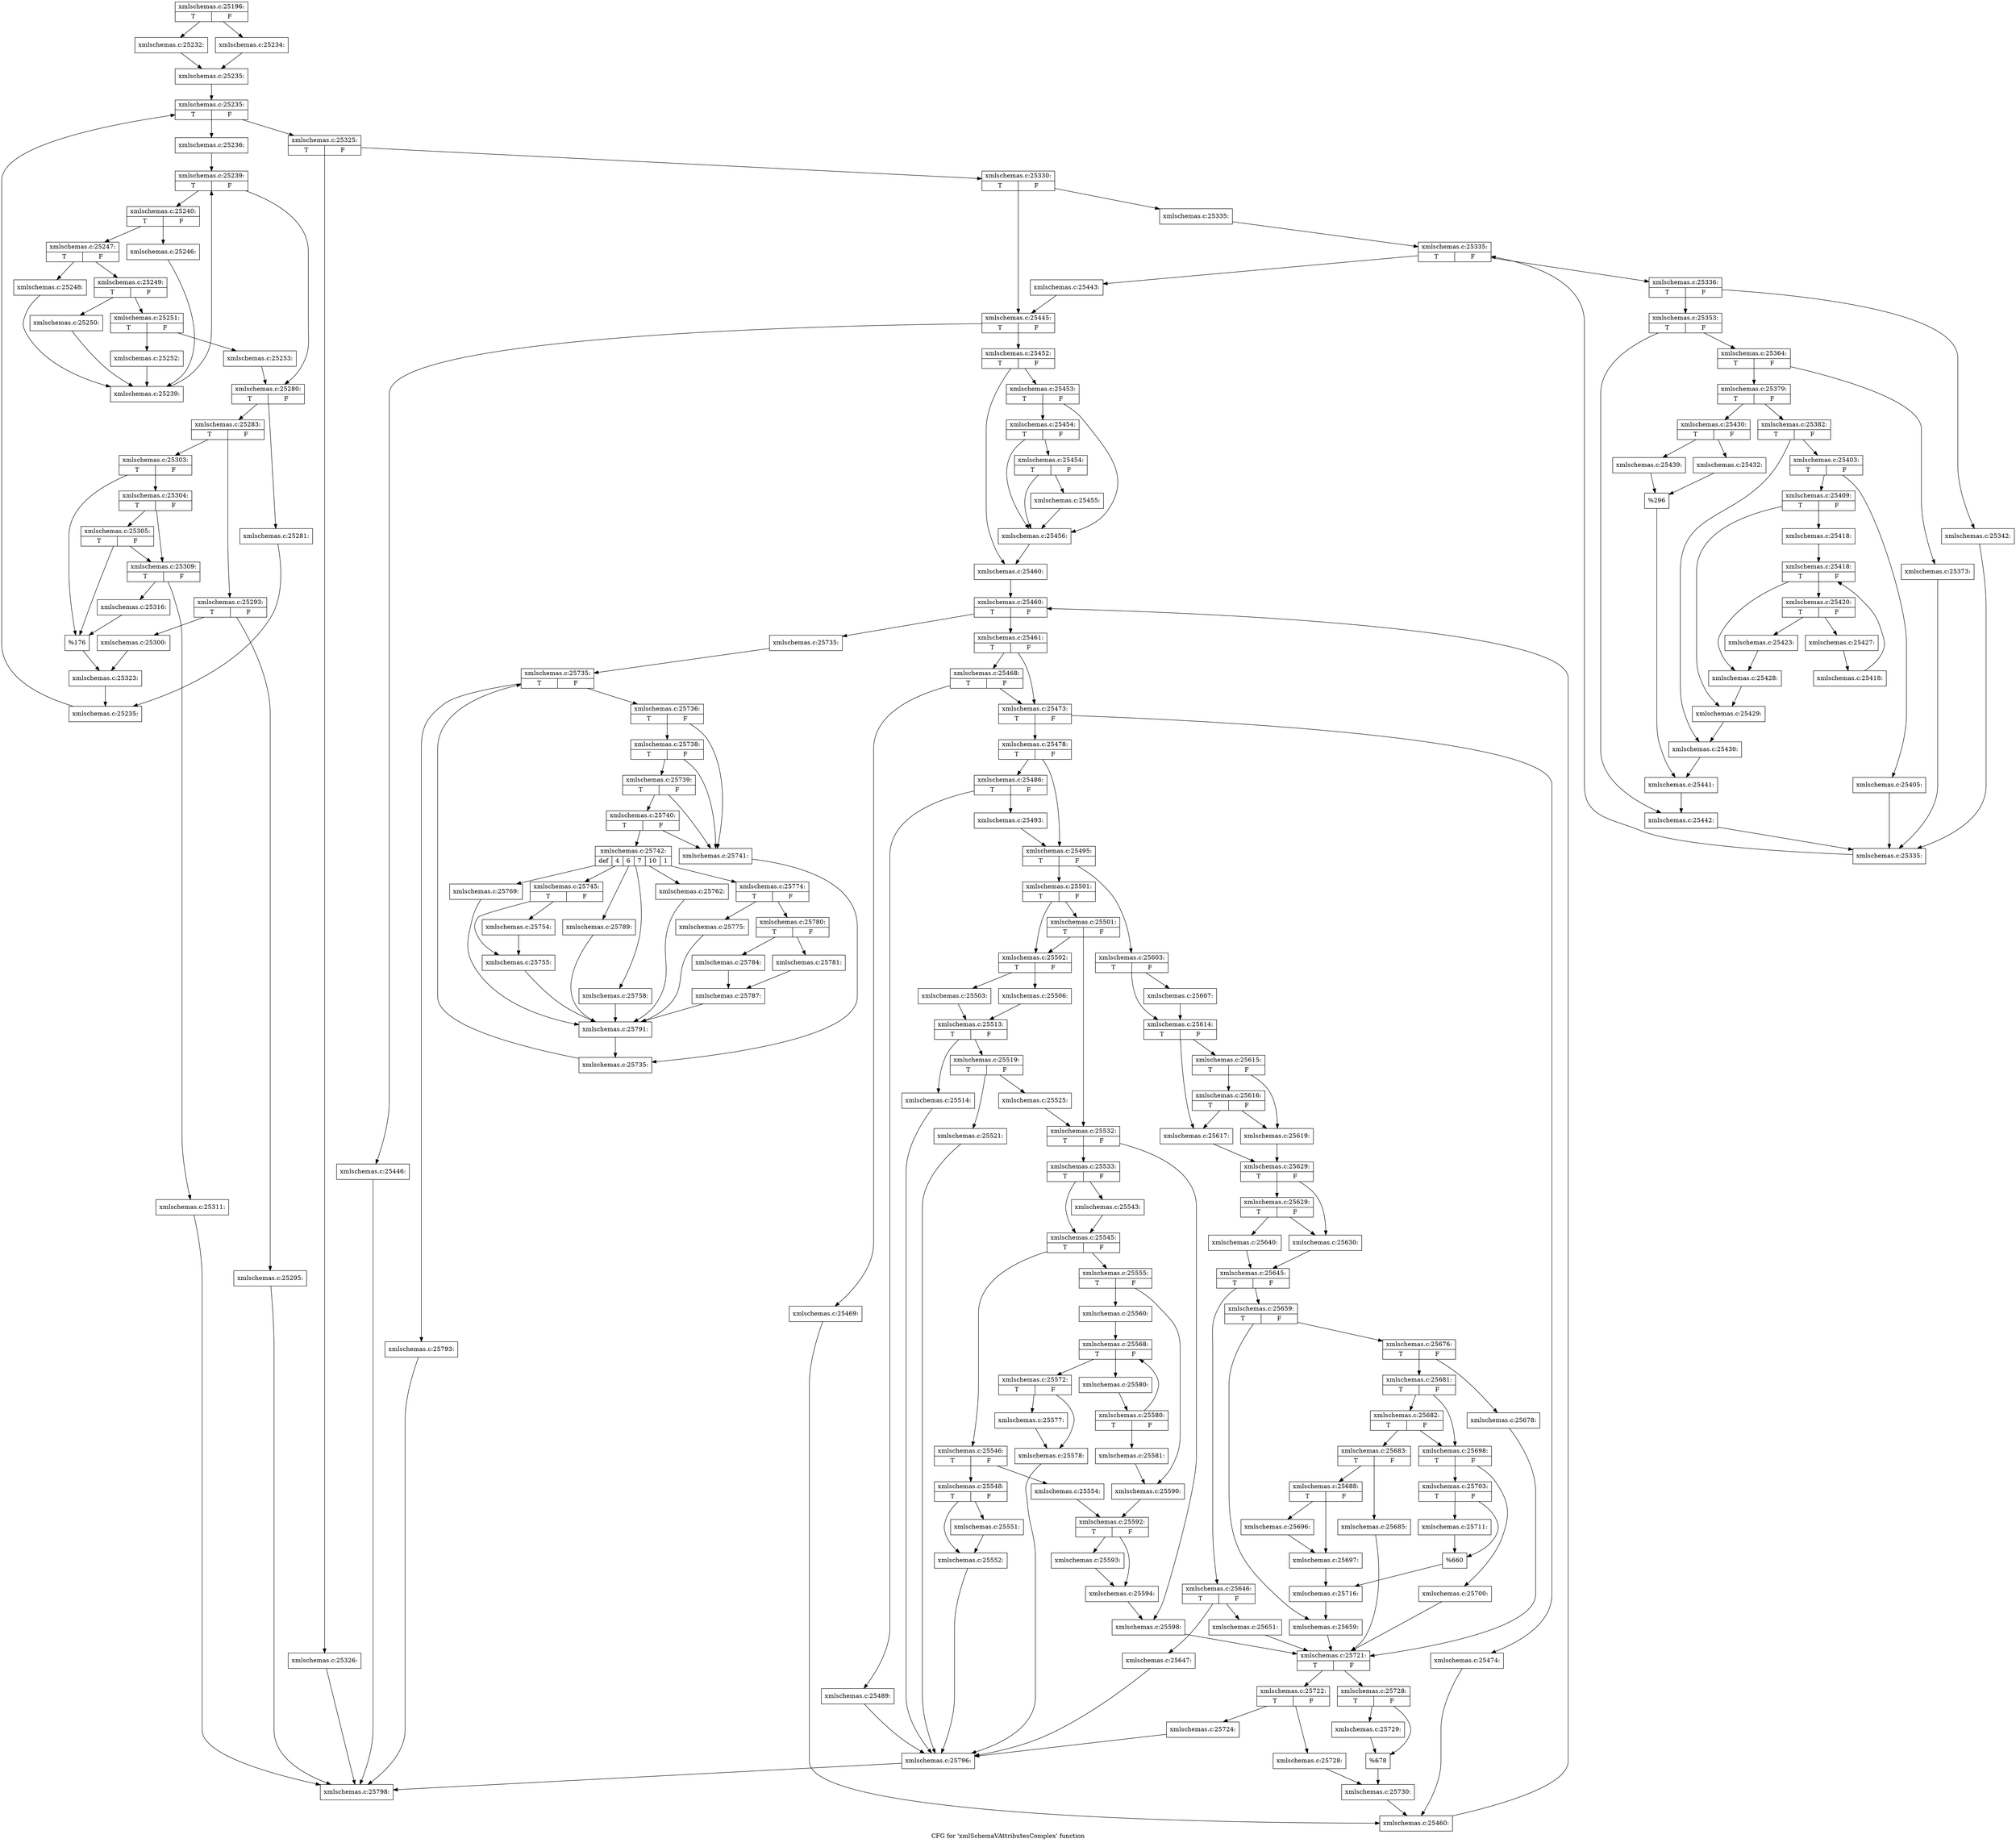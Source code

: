 digraph "CFG for 'xmlSchemaVAttributesComplex' function" {
	label="CFG for 'xmlSchemaVAttributesComplex' function";

	Node0x5541fb0 [shape=record,label="{xmlschemas.c:25196:|{<s0>T|<s1>F}}"];
	Node0x5541fb0 -> Node0x5556970;
	Node0x5541fb0 -> Node0x5556a10;
	Node0x5556970 [shape=record,label="{xmlschemas.c:25232:}"];
	Node0x5556970 -> Node0x55569c0;
	Node0x5556a10 [shape=record,label="{xmlschemas.c:25234:}"];
	Node0x5556a10 -> Node0x55569c0;
	Node0x55569c0 [shape=record,label="{xmlschemas.c:25235:}"];
	Node0x55569c0 -> Node0x55572d0;
	Node0x55572d0 [shape=record,label="{xmlschemas.c:25235:|{<s0>T|<s1>F}}"];
	Node0x55572d0 -> Node0x55575b0;
	Node0x55572d0 -> Node0x5557130;
	Node0x55575b0 [shape=record,label="{xmlschemas.c:25236:}"];
	Node0x55575b0 -> Node0x5558210;
	Node0x5558210 [shape=record,label="{xmlschemas.c:25239:|{<s0>T|<s1>F}}"];
	Node0x5558210 -> Node0x55584f0;
	Node0x5558210 -> Node0x5558070;
	Node0x55584f0 [shape=record,label="{xmlschemas.c:25240:|{<s0>T|<s1>F}}"];
	Node0x55584f0 -> Node0x5558c30;
	Node0x55584f0 -> Node0x5558c80;
	Node0x5558c30 [shape=record,label="{xmlschemas.c:25246:}"];
	Node0x5558c30 -> Node0x5558460;
	Node0x5558c80 [shape=record,label="{xmlschemas.c:25247:|{<s0>T|<s1>F}}"];
	Node0x5558c80 -> Node0x5559100;
	Node0x5558c80 -> Node0x5559150;
	Node0x5559100 [shape=record,label="{xmlschemas.c:25248:}"];
	Node0x5559100 -> Node0x5558460;
	Node0x5559150 [shape=record,label="{xmlschemas.c:25249:|{<s0>T|<s1>F}}"];
	Node0x5559150 -> Node0x5559b40;
	Node0x5559150 -> Node0x5559af0;
	Node0x5559af0 [shape=record,label="{xmlschemas.c:25250:}"];
	Node0x5559af0 -> Node0x5558460;
	Node0x5559b40 [shape=record,label="{xmlschemas.c:25251:|{<s0>T|<s1>F}}"];
	Node0x5559b40 -> Node0x555a2d0;
	Node0x5559b40 -> Node0x555a280;
	Node0x555a280 [shape=record,label="{xmlschemas.c:25252:}"];
	Node0x555a280 -> Node0x5558460;
	Node0x555a2d0 [shape=record,label="{xmlschemas.c:25253:}"];
	Node0x555a2d0 -> Node0x5558070;
	Node0x5558460 [shape=record,label="{xmlschemas.c:25239:}"];
	Node0x5558460 -> Node0x5558210;
	Node0x5558070 [shape=record,label="{xmlschemas.c:25280:|{<s0>T|<s1>F}}"];
	Node0x5558070 -> Node0x555b9b0;
	Node0x5558070 -> Node0x555ba00;
	Node0x555b9b0 [shape=record,label="{xmlschemas.c:25281:}"];
	Node0x555b9b0 -> Node0x5557520;
	Node0x555ba00 [shape=record,label="{xmlschemas.c:25283:|{<s0>T|<s1>F}}"];
	Node0x555ba00 -> Node0x555bd20;
	Node0x555ba00 -> Node0x555bdc0;
	Node0x555bd20 [shape=record,label="{xmlschemas.c:25293:|{<s0>T|<s1>F}}"];
	Node0x555bd20 -> Node0x555c480;
	Node0x555bd20 -> Node0x555c4d0;
	Node0x555c480 [shape=record,label="{xmlschemas.c:25295:}"];
	Node0x555c480 -> Node0x5547cc0;
	Node0x555c4d0 [shape=record,label="{xmlschemas.c:25300:}"];
	Node0x555c4d0 -> Node0x555bd70;
	Node0x555bdc0 [shape=record,label="{xmlschemas.c:25303:|{<s0>T|<s1>F}}"];
	Node0x555bdc0 -> Node0x555d6a0;
	Node0x555bdc0 -> Node0x555d650;
	Node0x555d6a0 [shape=record,label="{xmlschemas.c:25304:|{<s0>T|<s1>F}}"];
	Node0x555d6a0 -> Node0x555d600;
	Node0x555d6a0 -> Node0x555dab0;
	Node0x555dab0 [shape=record,label="{xmlschemas.c:25305:|{<s0>T|<s1>F}}"];
	Node0x555dab0 -> Node0x555d600;
	Node0x555dab0 -> Node0x555d650;
	Node0x555d600 [shape=record,label="{xmlschemas.c:25309:|{<s0>T|<s1>F}}"];
	Node0x555d600 -> Node0x555e470;
	Node0x555d600 -> Node0x555e4c0;
	Node0x555e470 [shape=record,label="{xmlschemas.c:25311:}"];
	Node0x555e470 -> Node0x5547cc0;
	Node0x555e4c0 [shape=record,label="{xmlschemas.c:25316:}"];
	Node0x555e4c0 -> Node0x555d650;
	Node0x555d650 [shape=record,label="{%176}"];
	Node0x555d650 -> Node0x555bd70;
	Node0x555bd70 [shape=record,label="{xmlschemas.c:25323:}"];
	Node0x555bd70 -> Node0x5557520;
	Node0x5557520 [shape=record,label="{xmlschemas.c:25235:}"];
	Node0x5557520 -> Node0x55572d0;
	Node0x5557130 [shape=record,label="{xmlschemas.c:25325:|{<s0>T|<s1>F}}"];
	Node0x5557130 -> Node0x55603b0;
	Node0x5557130 -> Node0x5560400;
	Node0x55603b0 [shape=record,label="{xmlschemas.c:25326:}"];
	Node0x55603b0 -> Node0x5547cc0;
	Node0x5560400 [shape=record,label="{xmlschemas.c:25330:|{<s0>T|<s1>F}}"];
	Node0x5560400 -> Node0x55609c0;
	Node0x5560400 -> Node0x5560a10;
	Node0x55609c0 [shape=record,label="{xmlschemas.c:25335:}"];
	Node0x55609c0 -> Node0x5561030;
	Node0x5561030 [shape=record,label="{xmlschemas.c:25335:|{<s0>T|<s1>F}}"];
	Node0x5561030 -> Node0x55612b0;
	Node0x5561030 -> Node0x5560e90;
	Node0x55612b0 [shape=record,label="{xmlschemas.c:25336:|{<s0>T|<s1>F}}"];
	Node0x55612b0 -> Node0x55619f0;
	Node0x55612b0 -> Node0x5561a40;
	Node0x55619f0 [shape=record,label="{xmlschemas.c:25342:}"];
	Node0x55619f0 -> Node0x5561220;
	Node0x5561a40 [shape=record,label="{xmlschemas.c:25353:|{<s0>T|<s1>F}}"];
	Node0x5561a40 -> Node0x5561f20;
	Node0x5561a40 -> Node0x5561f70;
	Node0x5561f20 [shape=record,label="{xmlschemas.c:25364:|{<s0>T|<s1>F}}"];
	Node0x5561f20 -> Node0x55626f0;
	Node0x5561f20 -> Node0x5562740;
	Node0x55626f0 [shape=record,label="{xmlschemas.c:25373:}"];
	Node0x55626f0 -> Node0x5561220;
	Node0x5562740 [shape=record,label="{xmlschemas.c:25379:|{<s0>T|<s1>F}}"];
	Node0x5562740 -> Node0x5563840;
	Node0x5562740 -> Node0x55638e0;
	Node0x5563840 [shape=record,label="{xmlschemas.c:25382:|{<s0>T|<s1>F}}"];
	Node0x5563840 -> Node0x5564450;
	Node0x5563840 -> Node0x55644a0;
	Node0x5564450 [shape=record,label="{xmlschemas.c:25403:|{<s0>T|<s1>F}}"];
	Node0x5564450 -> Node0x55649d0;
	Node0x5564450 -> Node0x5564a20;
	Node0x55649d0 [shape=record,label="{xmlschemas.c:25405:}"];
	Node0x55649d0 -> Node0x5561220;
	Node0x5564a20 [shape=record,label="{xmlschemas.c:25409:|{<s0>T|<s1>F}}"];
	Node0x5564a20 -> Node0x5565580;
	Node0x5564a20 -> Node0x55655d0;
	Node0x5565580 [shape=record,label="{xmlschemas.c:25418:}"];
	Node0x5565580 -> Node0x5565ac0;
	Node0x5565ac0 [shape=record,label="{xmlschemas.c:25418:|{<s0>T|<s1>F}}"];
	Node0x5565ac0 -> Node0x5565d40;
	Node0x5565ac0 -> Node0x5565920;
	Node0x5565d40 [shape=record,label="{xmlschemas.c:25420:|{<s0>T|<s1>F}}"];
	Node0x5565d40 -> Node0x5566210;
	Node0x5565d40 -> Node0x5566260;
	Node0x5566210 [shape=record,label="{xmlschemas.c:25423:}"];
	Node0x5566210 -> Node0x5565920;
	Node0x5566260 [shape=record,label="{xmlschemas.c:25427:}"];
	Node0x5566260 -> Node0x5565cb0;
	Node0x5565cb0 [shape=record,label="{xmlschemas.c:25418:}"];
	Node0x5565cb0 -> Node0x5565ac0;
	Node0x5565920 [shape=record,label="{xmlschemas.c:25428:}"];
	Node0x5565920 -> Node0x55655d0;
	Node0x55655d0 [shape=record,label="{xmlschemas.c:25429:}"];
	Node0x55655d0 -> Node0x55644a0;
	Node0x55644a0 [shape=record,label="{xmlschemas.c:25430:}"];
	Node0x55644a0 -> Node0x5563890;
	Node0x55638e0 [shape=record,label="{xmlschemas.c:25430:|{<s0>T|<s1>F}}"];
	Node0x55638e0 -> Node0x55676e0;
	Node0x55638e0 -> Node0x5567780;
	Node0x55676e0 [shape=record,label="{xmlschemas.c:25432:}"];
	Node0x55676e0 -> Node0x5567730;
	Node0x5567780 [shape=record,label="{xmlschemas.c:25439:}"];
	Node0x5567780 -> Node0x5567730;
	Node0x5567730 [shape=record,label="{%296}"];
	Node0x5567730 -> Node0x5563890;
	Node0x5563890 [shape=record,label="{xmlschemas.c:25441:}"];
	Node0x5563890 -> Node0x5561f70;
	Node0x5561f70 [shape=record,label="{xmlschemas.c:25442:}"];
	Node0x5561f70 -> Node0x5561220;
	Node0x5561220 [shape=record,label="{xmlschemas.c:25335:}"];
	Node0x5561220 -> Node0x5561030;
	Node0x5560e90 [shape=record,label="{xmlschemas.c:25443:}"];
	Node0x5560e90 -> Node0x5560a10;
	Node0x5560a10 [shape=record,label="{xmlschemas.c:25445:|{<s0>T|<s1>F}}"];
	Node0x5560a10 -> Node0x5568960;
	Node0x5560a10 -> Node0x55689b0;
	Node0x5568960 [shape=record,label="{xmlschemas.c:25446:}"];
	Node0x5568960 -> Node0x5547cc0;
	Node0x55689b0 [shape=record,label="{xmlschemas.c:25452:|{<s0>T|<s1>F}}"];
	Node0x55689b0 -> Node0x5568f70;
	Node0x55689b0 -> Node0x5568fc0;
	Node0x5568f70 [shape=record,label="{xmlschemas.c:25453:|{<s0>T|<s1>F}}"];
	Node0x5568f70 -> Node0x5569ef0;
	Node0x5568f70 -> Node0x5569e20;
	Node0x5569ef0 [shape=record,label="{xmlschemas.c:25454:|{<s0>T|<s1>F}}"];
	Node0x5569ef0 -> Node0x5569e70;
	Node0x5569ef0 -> Node0x5569e20;
	Node0x5569e70 [shape=record,label="{xmlschemas.c:25454:|{<s0>T|<s1>F}}"];
	Node0x5569e70 -> Node0x5569dd0;
	Node0x5569e70 -> Node0x5569e20;
	Node0x5569dd0 [shape=record,label="{xmlschemas.c:25455:}"];
	Node0x5569dd0 -> Node0x5569e20;
	Node0x5569e20 [shape=record,label="{xmlschemas.c:25456:}"];
	Node0x5569e20 -> Node0x5568fc0;
	Node0x5568fc0 [shape=record,label="{xmlschemas.c:25460:}"];
	Node0x5568fc0 -> Node0x556add0;
	Node0x556add0 [shape=record,label="{xmlschemas.c:25460:|{<s0>T|<s1>F}}"];
	Node0x556add0 -> Node0x556b0b0;
	Node0x556add0 -> Node0x556ac30;
	Node0x556b0b0 [shape=record,label="{xmlschemas.c:25461:|{<s0>T|<s1>F}}"];
	Node0x556b0b0 -> Node0x556b9c0;
	Node0x556b0b0 -> Node0x556b970;
	Node0x556b9c0 [shape=record,label="{xmlschemas.c:25468:|{<s0>T|<s1>F}}"];
	Node0x556b9c0 -> Node0x556b920;
	Node0x556b9c0 -> Node0x556b970;
	Node0x556b920 [shape=record,label="{xmlschemas.c:25469:}"];
	Node0x556b920 -> Node0x556b020;
	Node0x556b970 [shape=record,label="{xmlschemas.c:25473:|{<s0>T|<s1>F}}"];
	Node0x556b970 -> Node0x556c230;
	Node0x556b970 -> Node0x556c280;
	Node0x556c230 [shape=record,label="{xmlschemas.c:25474:}"];
	Node0x556c230 -> Node0x556b020;
	Node0x556c280 [shape=record,label="{xmlschemas.c:25478:|{<s0>T|<s1>F}}"];
	Node0x556c280 -> Node0x556cf00;
	Node0x556c280 -> Node0x556cf50;
	Node0x556cf00 [shape=record,label="{xmlschemas.c:25486:|{<s0>T|<s1>F}}"];
	Node0x556cf00 -> Node0x556d650;
	Node0x556cf00 -> Node0x556d6a0;
	Node0x556d650 [shape=record,label="{xmlschemas.c:25489:}"];
	Node0x556d650 -> Node0x556da20;
	Node0x556d6a0 [shape=record,label="{xmlschemas.c:25493:}"];
	Node0x556d6a0 -> Node0x556cf50;
	Node0x556cf50 [shape=record,label="{xmlschemas.c:25495:|{<s0>T|<s1>F}}"];
	Node0x556cf50 -> Node0x556e650;
	Node0x556cf50 -> Node0x556e6a0;
	Node0x556e650 [shape=record,label="{xmlschemas.c:25501:|{<s0>T|<s1>F}}"];
	Node0x556e650 -> Node0x556eb90;
	Node0x556e650 -> Node0x556ec30;
	Node0x556ec30 [shape=record,label="{xmlschemas.c:25501:|{<s0>T|<s1>F}}"];
	Node0x556ec30 -> Node0x556eb90;
	Node0x556ec30 -> Node0x556ebe0;
	Node0x556eb90 [shape=record,label="{xmlschemas.c:25502:|{<s0>T|<s1>F}}"];
	Node0x556eb90 -> Node0x556f100;
	Node0x556eb90 -> Node0x556f1a0;
	Node0x556f100 [shape=record,label="{xmlschemas.c:25503:}"];
	Node0x556f100 -> Node0x556f150;
	Node0x556f1a0 [shape=record,label="{xmlschemas.c:25506:}"];
	Node0x556f1a0 -> Node0x556f150;
	Node0x556f150 [shape=record,label="{xmlschemas.c:25513:|{<s0>T|<s1>F}}"];
	Node0x556f150 -> Node0x5570de0;
	Node0x556f150 -> Node0x5570e30;
	Node0x5570de0 [shape=record,label="{xmlschemas.c:25514:}"];
	Node0x5570de0 -> Node0x556da20;
	Node0x5570e30 [shape=record,label="{xmlschemas.c:25519:|{<s0>T|<s1>F}}"];
	Node0x5570e30 -> Node0x5571f60;
	Node0x5570e30 -> Node0x5572290;
	Node0x5571f60 [shape=record,label="{xmlschemas.c:25521:}"];
	Node0x5571f60 -> Node0x556da20;
	Node0x5572290 [shape=record,label="{xmlschemas.c:25525:}"];
	Node0x5572290 -> Node0x556ebe0;
	Node0x556ebe0 [shape=record,label="{xmlschemas.c:25532:|{<s0>T|<s1>F}}"];
	Node0x556ebe0 -> Node0x5572bc0;
	Node0x556ebe0 -> Node0x5572c10;
	Node0x5572bc0 [shape=record,label="{xmlschemas.c:25533:|{<s0>T|<s1>F}}"];
	Node0x5572bc0 -> Node0x5573c00;
	Node0x5572bc0 -> Node0x5573c50;
	Node0x5573c00 [shape=record,label="{xmlschemas.c:25543:}"];
	Node0x5573c00 -> Node0x5573c50;
	Node0x5573c50 [shape=record,label="{xmlschemas.c:25545:|{<s0>T|<s1>F}}"];
	Node0x5573c50 -> Node0x5574130;
	Node0x5573c50 -> Node0x55741d0;
	Node0x5574130 [shape=record,label="{xmlschemas.c:25546:|{<s0>T|<s1>F}}"];
	Node0x5574130 -> Node0x5574640;
	Node0x5574130 -> Node0x5574690;
	Node0x5574640 [shape=record,label="{xmlschemas.c:25548:|{<s0>T|<s1>F}}"];
	Node0x5574640 -> Node0x5574cc0;
	Node0x5574640 -> Node0x5574ff0;
	Node0x5574cc0 [shape=record,label="{xmlschemas.c:25551:}"];
	Node0x5574cc0 -> Node0x5574ff0;
	Node0x5574ff0 [shape=record,label="{xmlschemas.c:25552:}"];
	Node0x5574ff0 -> Node0x556da20;
	Node0x5574690 [shape=record,label="{xmlschemas.c:25554:}"];
	Node0x5574690 -> Node0x5574180;
	Node0x55741d0 [shape=record,label="{xmlschemas.c:25555:|{<s0>T|<s1>F}}"];
	Node0x55741d0 -> Node0x5576140;
	Node0x55741d0 -> Node0x5576430;
	Node0x5576140 [shape=record,label="{xmlschemas.c:25560:}"];
	Node0x5576140 -> Node0x5577060;
	Node0x5577060 [shape=record,label="{xmlschemas.c:25568:|{<s0>T|<s1>F}}"];
	Node0x5577060 -> Node0x5577cb0;
	Node0x5577060 -> Node0x5577d00;
	Node0x5577cb0 [shape=record,label="{xmlschemas.c:25572:|{<s0>T|<s1>F}}"];
	Node0x5577cb0 -> Node0x5578320;
	Node0x5577cb0 -> Node0x5578370;
	Node0x5578320 [shape=record,label="{xmlschemas.c:25577:}"];
	Node0x5578320 -> Node0x5578370;
	Node0x5578370 [shape=record,label="{xmlschemas.c:25578:}"];
	Node0x5578370 -> Node0x556da20;
	Node0x5577d00 [shape=record,label="{xmlschemas.c:25580:}"];
	Node0x5577d00 -> Node0x5577010;
	Node0x5577010 [shape=record,label="{xmlschemas.c:25580:|{<s0>T|<s1>F}}"];
	Node0x5577010 -> Node0x5577060;
	Node0x5577010 -> Node0x5576fc0;
	Node0x5576fc0 [shape=record,label="{xmlschemas.c:25581:}"];
	Node0x5576fc0 -> Node0x5576430;
	Node0x5576430 [shape=record,label="{xmlschemas.c:25590:}"];
	Node0x5576430 -> Node0x5574180;
	Node0x5574180 [shape=record,label="{xmlschemas.c:25592:|{<s0>T|<s1>F}}"];
	Node0x5574180 -> Node0x5579220;
	Node0x5574180 -> Node0x557a000;
	Node0x5579220 [shape=record,label="{xmlschemas.c:25593:}"];
	Node0x5579220 -> Node0x557a000;
	Node0x557a000 [shape=record,label="{xmlschemas.c:25594:}"];
	Node0x557a000 -> Node0x5572c10;
	Node0x5572c10 [shape=record,label="{xmlschemas.c:25598:}"];
	Node0x5572c10 -> Node0x557a430;
	Node0x556e6a0 [shape=record,label="{xmlschemas.c:25603:|{<s0>T|<s1>F}}"];
	Node0x556e6a0 -> Node0x557a5d0;
	Node0x556e6a0 -> Node0x557a620;
	Node0x557a5d0 [shape=record,label="{xmlschemas.c:25607:}"];
	Node0x557a5d0 -> Node0x557a620;
	Node0x557a620 [shape=record,label="{xmlschemas.c:25614:|{<s0>T|<s1>F}}"];
	Node0x557a620 -> Node0x557afe0;
	Node0x557a620 -> Node0x557b0d0;
	Node0x557b0d0 [shape=record,label="{xmlschemas.c:25615:|{<s0>T|<s1>F}}"];
	Node0x557b0d0 -> Node0x557b630;
	Node0x557b0d0 -> Node0x557b080;
	Node0x557b630 [shape=record,label="{xmlschemas.c:25616:|{<s0>T|<s1>F}}"];
	Node0x557b630 -> Node0x557afe0;
	Node0x557b630 -> Node0x557b080;
	Node0x557afe0 [shape=record,label="{xmlschemas.c:25617:}"];
	Node0x557afe0 -> Node0x557b030;
	Node0x557b080 [shape=record,label="{xmlschemas.c:25619:}"];
	Node0x557b080 -> Node0x557b030;
	Node0x557b030 [shape=record,label="{xmlschemas.c:25629:|{<s0>T|<s1>F}}"];
	Node0x557b030 -> Node0x557c260;
	Node0x557b030 -> Node0x557c350;
	Node0x557c350 [shape=record,label="{xmlschemas.c:25629:|{<s0>T|<s1>F}}"];
	Node0x557c350 -> Node0x557c260;
	Node0x557c350 -> Node0x557c300;
	Node0x557c260 [shape=record,label="{xmlschemas.c:25630:}"];
	Node0x557c260 -> Node0x557c2b0;
	Node0x557c300 [shape=record,label="{xmlschemas.c:25640:}"];
	Node0x557c300 -> Node0x557c2b0;
	Node0x557c2b0 [shape=record,label="{xmlschemas.c:25645:|{<s0>T|<s1>F}}"];
	Node0x557c2b0 -> Node0x557e0f0;
	Node0x557c2b0 -> Node0x557e140;
	Node0x557e0f0 [shape=record,label="{xmlschemas.c:25646:|{<s0>T|<s1>F}}"];
	Node0x557e0f0 -> Node0x557e480;
	Node0x557e0f0 -> Node0x557e4d0;
	Node0x557e480 [shape=record,label="{xmlschemas.c:25647:}"];
	Node0x557e480 -> Node0x556da20;
	Node0x557e4d0 [shape=record,label="{xmlschemas.c:25651:}"];
	Node0x557e4d0 -> Node0x557a430;
	Node0x557e140 [shape=record,label="{xmlschemas.c:25659:|{<s0>T|<s1>F}}"];
	Node0x557e140 -> Node0x557ef30;
	Node0x557e140 -> Node0x557ef80;
	Node0x557ef30 [shape=record,label="{xmlschemas.c:25676:|{<s0>T|<s1>F}}"];
	Node0x557ef30 -> Node0x557f200;
	Node0x557ef30 -> Node0x557f250;
	Node0x557f200 [shape=record,label="{xmlschemas.c:25678:}"];
	Node0x557f200 -> Node0x557a430;
	Node0x557f250 [shape=record,label="{xmlschemas.c:25681:|{<s0>T|<s1>F}}"];
	Node0x557f250 -> Node0x557fb10;
	Node0x557f250 -> Node0x557fac0;
	Node0x557fb10 [shape=record,label="{xmlschemas.c:25682:|{<s0>T|<s1>F}}"];
	Node0x557fb10 -> Node0x557fa20;
	Node0x557fb10 -> Node0x557fac0;
	Node0x557fa20 [shape=record,label="{xmlschemas.c:25683:|{<s0>T|<s1>F}}"];
	Node0x557fa20 -> Node0x5580410;
	Node0x557fa20 -> Node0x5580460;
	Node0x5580410 [shape=record,label="{xmlschemas.c:25685:}"];
	Node0x5580410 -> Node0x557a430;
	Node0x5580460 [shape=record,label="{xmlschemas.c:25688:|{<s0>T|<s1>F}}"];
	Node0x5580460 -> Node0x5581250;
	Node0x5580460 -> Node0x5581200;
	Node0x5581200 [shape=record,label="{xmlschemas.c:25696:}"];
	Node0x5581200 -> Node0x5581250;
	Node0x5581250 [shape=record,label="{xmlschemas.c:25697:}"];
	Node0x5581250 -> Node0x557fa70;
	Node0x557fac0 [shape=record,label="{xmlschemas.c:25698:|{<s0>T|<s1>F}}"];
	Node0x557fac0 -> Node0x5581e00;
	Node0x557fac0 -> Node0x5581e50;
	Node0x5581e00 [shape=record,label="{xmlschemas.c:25700:}"];
	Node0x5581e00 -> Node0x557a430;
	Node0x5581e50 [shape=record,label="{xmlschemas.c:25703:|{<s0>T|<s1>F}}"];
	Node0x5581e50 -> Node0x5582d60;
	Node0x5581e50 -> Node0x5582d10;
	Node0x5582d10 [shape=record,label="{xmlschemas.c:25711:}"];
	Node0x5582d10 -> Node0x5582d60;
	Node0x5582d60 [shape=record,label="{%660}"];
	Node0x5582d60 -> Node0x557fa70;
	Node0x557fa70 [shape=record,label="{xmlschemas.c:25716:}"];
	Node0x557fa70 -> Node0x557ef80;
	Node0x557ef80 [shape=record,label="{xmlschemas.c:25659:}"];
	Node0x557ef80 -> Node0x557a430;
	Node0x557a430 [shape=record,label="{xmlschemas.c:25721:|{<s0>T|<s1>F}}"];
	Node0x557a430 -> Node0x5583a20;
	Node0x557a430 -> Node0x5583ac0;
	Node0x5583a20 [shape=record,label="{xmlschemas.c:25722:|{<s0>T|<s1>F}}"];
	Node0x5583a20 -> Node0x5583dc0;
	Node0x5583a20 -> Node0x5583e10;
	Node0x5583dc0 [shape=record,label="{xmlschemas.c:25724:}"];
	Node0x5583dc0 -> Node0x556da20;
	Node0x5583e10 [shape=record,label="{xmlschemas.c:25728:}"];
	Node0x5583e10 -> Node0x5583a70;
	Node0x5583ac0 [shape=record,label="{xmlschemas.c:25728:|{<s0>T|<s1>F}}"];
	Node0x5583ac0 -> Node0x4477f20;
	Node0x5583ac0 -> Node0x55846e0;
	Node0x4477f20 [shape=record,label="{xmlschemas.c:25729:}"];
	Node0x4477f20 -> Node0x55846e0;
	Node0x55846e0 [shape=record,label="{%678}"];
	Node0x55846e0 -> Node0x5583a70;
	Node0x5583a70 [shape=record,label="{xmlschemas.c:25730:}"];
	Node0x5583a70 -> Node0x556b020;
	Node0x556b020 [shape=record,label="{xmlschemas.c:25460:}"];
	Node0x556b020 -> Node0x556add0;
	Node0x556ac30 [shape=record,label="{xmlschemas.c:25735:}"];
	Node0x556ac30 -> Node0x5585c30;
	Node0x5585c30 [shape=record,label="{xmlschemas.c:25735:|{<s0>T|<s1>F}}"];
	Node0x5585c30 -> Node0x5585e30;
	Node0x5585c30 -> Node0x5585b60;
	Node0x5585e30 [shape=record,label="{xmlschemas.c:25736:|{<s0>T|<s1>F}}"];
	Node0x5585e30 -> Node0x55864d0;
	Node0x5585e30 -> Node0x5586670;
	Node0x5586670 [shape=record,label="{xmlschemas.c:25738:|{<s0>T|<s1>F}}"];
	Node0x5586670 -> Node0x55864d0;
	Node0x5586670 -> Node0x55865f0;
	Node0x55865f0 [shape=record,label="{xmlschemas.c:25739:|{<s0>T|<s1>F}}"];
	Node0x55865f0 -> Node0x55864d0;
	Node0x55865f0 -> Node0x5586570;
	Node0x5586570 [shape=record,label="{xmlschemas.c:25740:|{<s0>T|<s1>F}}"];
	Node0x5586570 -> Node0x55864d0;
	Node0x5586570 -> Node0x5586520;
	Node0x55864d0 [shape=record,label="{xmlschemas.c:25741:}"];
	Node0x55864d0 -> Node0x5585de0;
	Node0x5586520 [shape=record,label="{xmlschemas.c:25742:|{<s0>def|<s1>4|<s2>6|<s3>7|<s4>10|<s5>1}}"];
	Node0x5586520 -> Node0x5587950;
	Node0x5586520 -> Node0x5587c50;
	Node0x5586520 -> Node0x55897e0;
	Node0x5586520 -> Node0x5589b50;
	Node0x5586520 -> Node0x558a3f0;
	Node0x5586520 -> Node0x558a890;
	Node0x5587c50 [shape=record,label="{xmlschemas.c:25745:|{<s0>T|<s1>F}}"];
	Node0x5587c50 -> Node0x5589250;
	Node0x5587c50 -> Node0x55892a0;
	Node0x5589250 [shape=record,label="{xmlschemas.c:25754:}"];
	Node0x5589250 -> Node0x55892a0;
	Node0x55892a0 [shape=record,label="{xmlschemas.c:25755:}"];
	Node0x55892a0 -> Node0x5587740;
	Node0x55897e0 [shape=record,label="{xmlschemas.c:25758:}"];
	Node0x55897e0 -> Node0x5587740;
	Node0x5589b50 [shape=record,label="{xmlschemas.c:25762:}"];
	Node0x5589b50 -> Node0x5587740;
	Node0x558a3f0 [shape=record,label="{xmlschemas.c:25769:}"];
	Node0x558a3f0 -> Node0x5587740;
	Node0x558a890 [shape=record,label="{xmlschemas.c:25774:|{<s0>T|<s1>F}}"];
	Node0x558a890 -> Node0x558a940;
	Node0x558a890 -> Node0x558a990;
	Node0x558a940 [shape=record,label="{xmlschemas.c:25775:}"];
	Node0x558a940 -> Node0x5587740;
	Node0x558a990 [shape=record,label="{xmlschemas.c:25780:|{<s0>T|<s1>F}}"];
	Node0x558a990 -> Node0x558add0;
	Node0x558a990 -> Node0x558ae70;
	Node0x558add0 [shape=record,label="{xmlschemas.c:25781:}"];
	Node0x558add0 -> Node0x558ae20;
	Node0x558ae70 [shape=record,label="{xmlschemas.c:25784:}"];
	Node0x558ae70 -> Node0x558ae20;
	Node0x558ae20 [shape=record,label="{xmlschemas.c:25787:}"];
	Node0x558ae20 -> Node0x5587740;
	Node0x5587950 [shape=record,label="{xmlschemas.c:25789:}"];
	Node0x5587950 -> Node0x5587740;
	Node0x5587740 [shape=record,label="{xmlschemas.c:25791:}"];
	Node0x5587740 -> Node0x5585de0;
	Node0x5585de0 [shape=record,label="{xmlschemas.c:25735:}"];
	Node0x5585de0 -> Node0x5585c30;
	Node0x5585b60 [shape=record,label="{xmlschemas.c:25793:}"];
	Node0x5585b60 -> Node0x5547cc0;
	Node0x556da20 [shape=record,label="{xmlschemas.c:25796:}"];
	Node0x556da20 -> Node0x5547cc0;
	Node0x5547cc0 [shape=record,label="{xmlschemas.c:25798:}"];
}
